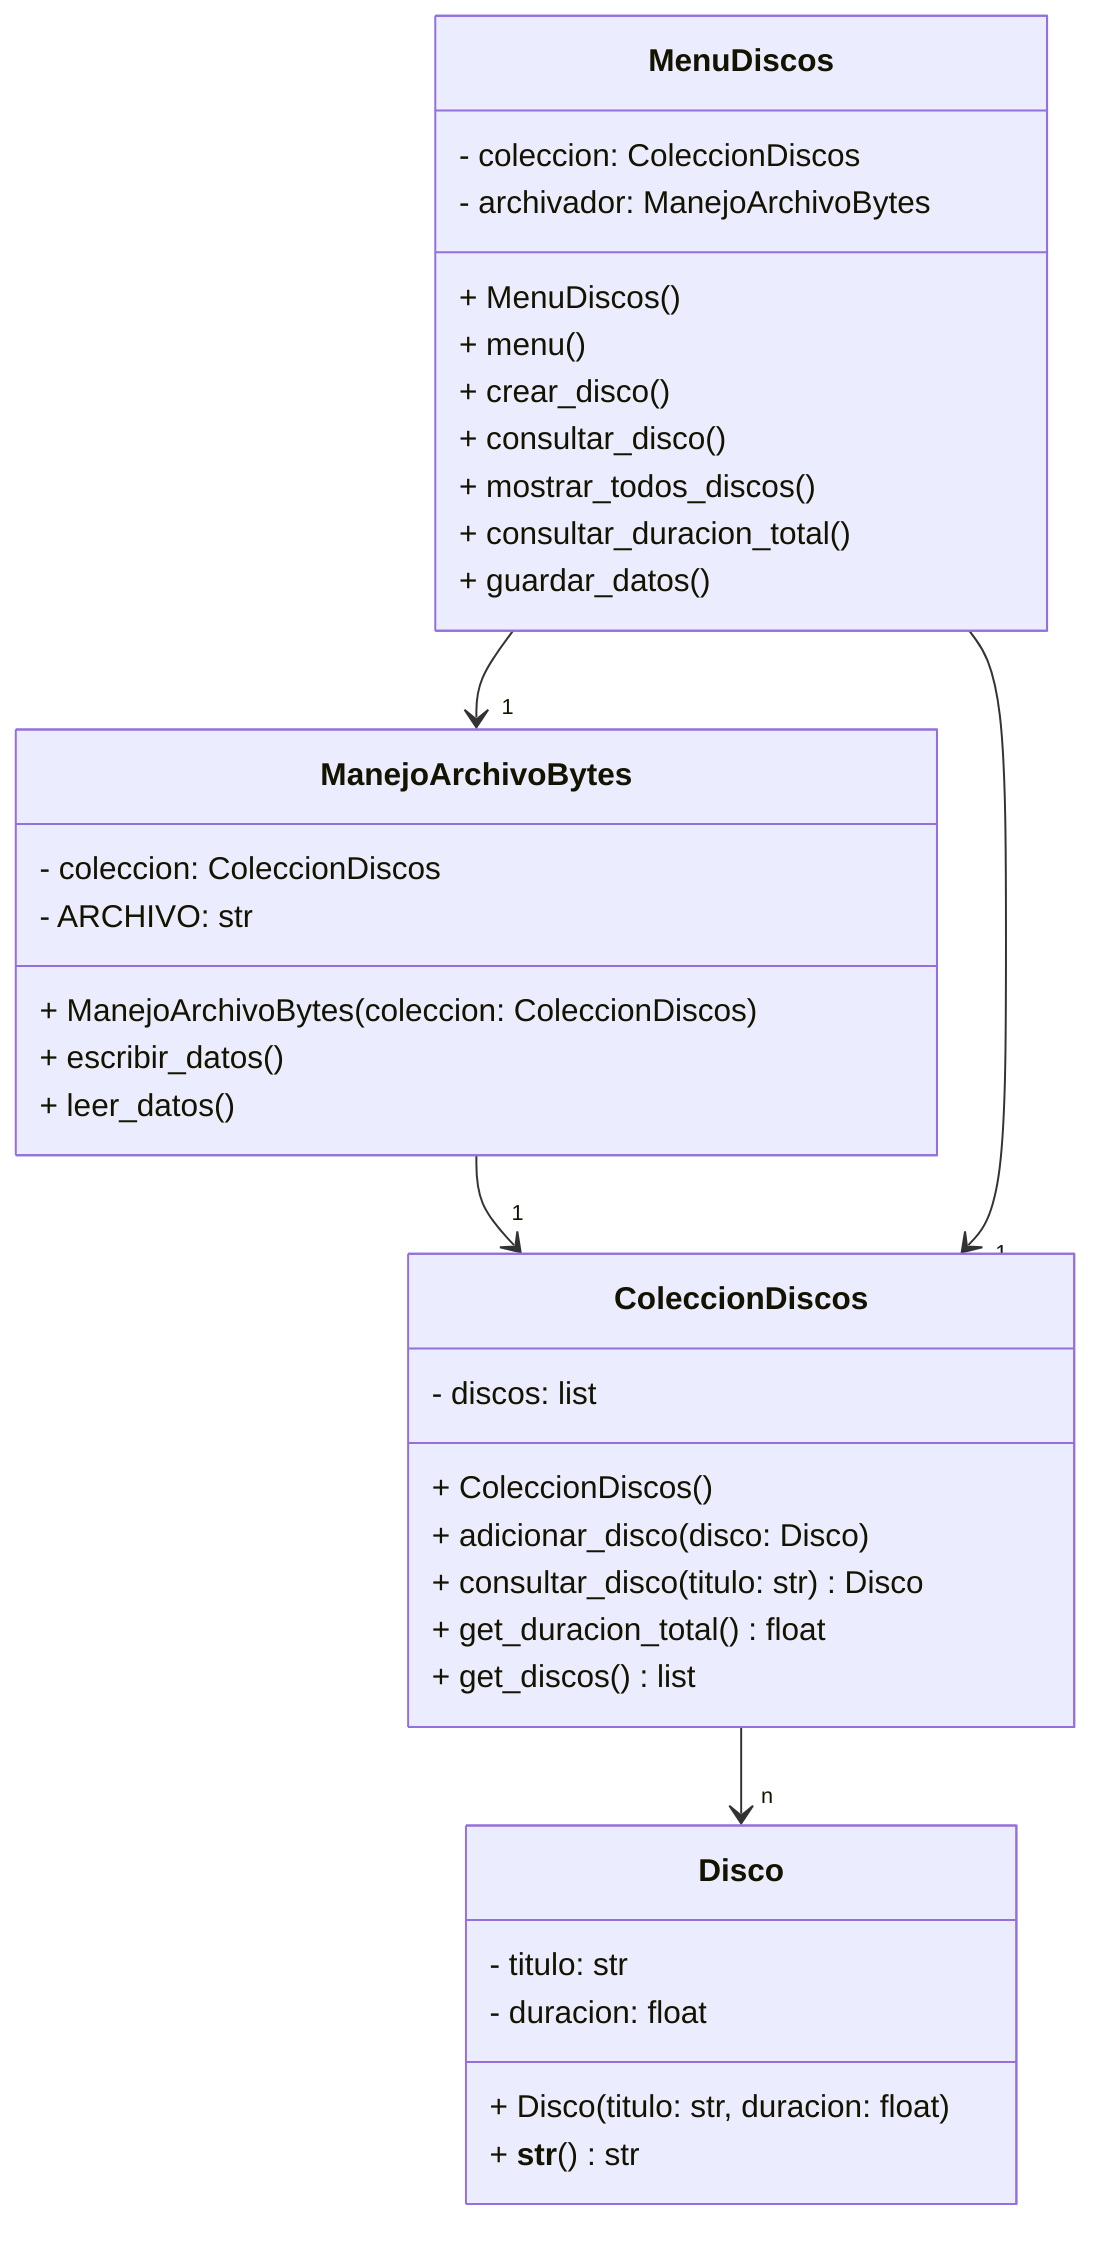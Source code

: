 classDiagram
    class Disco {
        - titulo: str
        - duracion: float
        + Disco(titulo: str, duracion: float)
        + __str__() str
    }

    class ColeccionDiscos {
        - discos: list
        + ColeccionDiscos()
        + adicionar_disco(disco: Disco)
        + consultar_disco(titulo: str) Disco
        + get_duracion_total() float
        + get_discos() list
    }

    class ManejoArchivoBytes {
        - coleccion: ColeccionDiscos
        - ARCHIVO: str
        + ManejoArchivoBytes(coleccion: ColeccionDiscos)
        + escribir_datos()
        + leer_datos()
    }

    class MenuDiscos {
        - coleccion: ColeccionDiscos
        - archivador: ManejoArchivoBytes
        + MenuDiscos()
        + menu()
        + crear_disco()
        + consultar_disco()
        + mostrar_todos_discos()
        + consultar_duracion_total()
        + guardar_datos()
    }

    ColeccionDiscos --> "n" Disco
    ManejoArchivoBytes --> "1" ColeccionDiscos
    MenuDiscos --> "1" ColeccionDiscos
    MenuDiscos --> "1" ManejoArchivoBytes